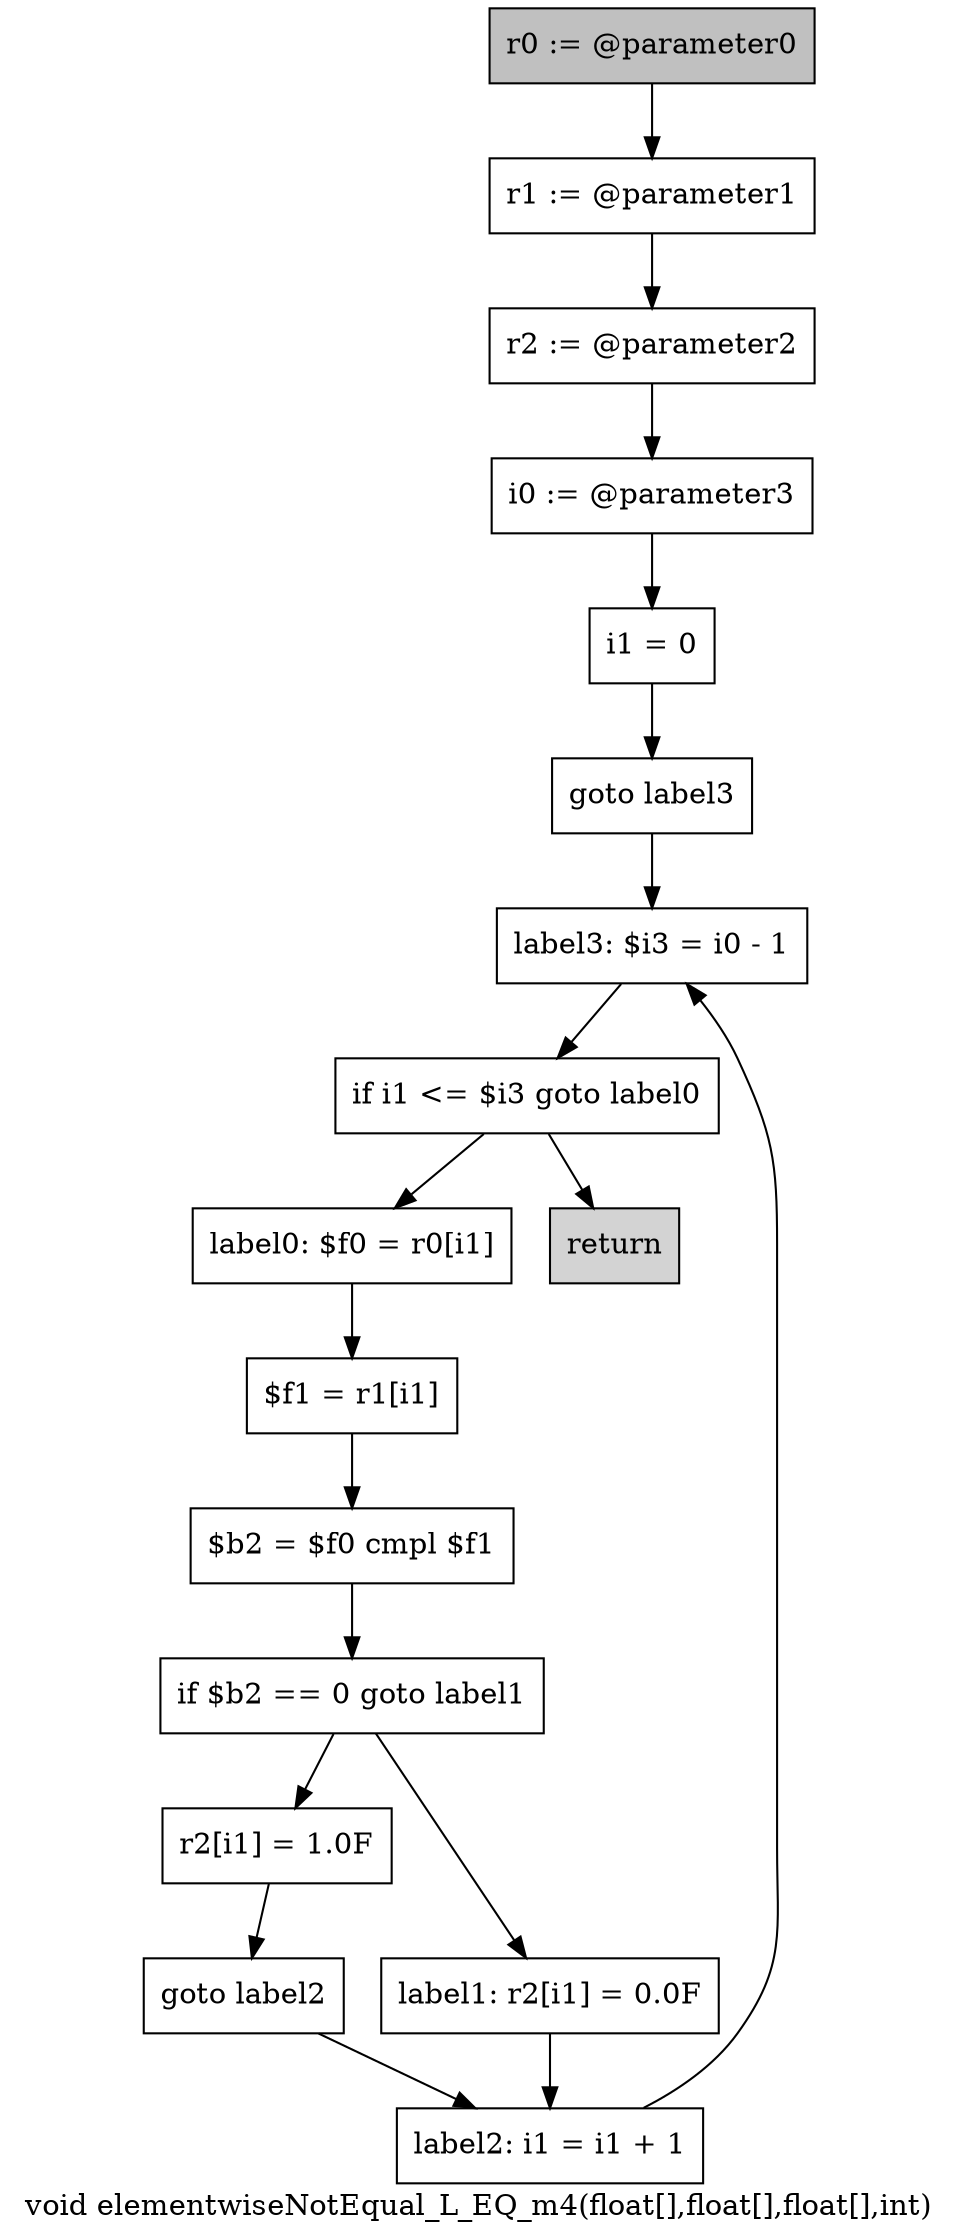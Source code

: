 digraph "void elementwiseNotEqual_L_EQ_m4(float[],float[],float[],int)" {
    label="void elementwiseNotEqual_L_EQ_m4(float[],float[],float[],int)";
    node [shape=box];
    "0" [style=filled,fillcolor=gray,label="r0 := @parameter0",];
    "1" [label="r1 := @parameter1",];
    "0"->"1";
    "2" [label="r2 := @parameter2",];
    "1"->"2";
    "3" [label="i0 := @parameter3",];
    "2"->"3";
    "4" [label="i1 = 0",];
    "3"->"4";
    "5" [label="goto label3",];
    "4"->"5";
    "14" [label="label3: $i3 = i0 - 1",];
    "5"->"14";
    "6" [label="label0: $f0 = r0[i1]",];
    "7" [label="$f1 = r1[i1]",];
    "6"->"7";
    "8" [label="$b2 = $f0 cmpl $f1",];
    "7"->"8";
    "9" [label="if $b2 == 0 goto label1",];
    "8"->"9";
    "10" [label="r2[i1] = 1.0F",];
    "9"->"10";
    "12" [label="label1: r2[i1] = 0.0F",];
    "9"->"12";
    "11" [label="goto label2",];
    "10"->"11";
    "13" [label="label2: i1 = i1 + 1",];
    "11"->"13";
    "12"->"13";
    "13"->"14";
    "15" [label="if i1 <= $i3 goto label0",];
    "14"->"15";
    "15"->"6";
    "16" [style=filled,fillcolor=lightgray,label="return",];
    "15"->"16";
}
